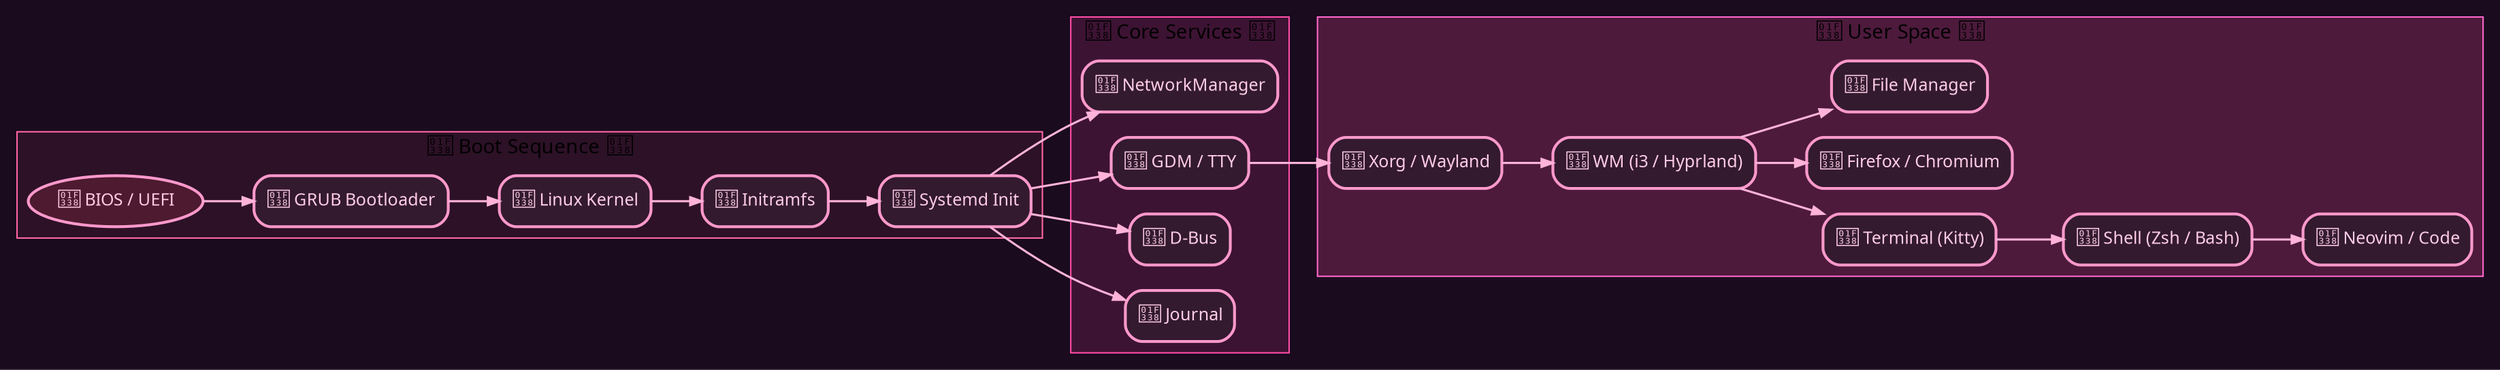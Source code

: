 
digraph arch_sakura {
    rankdir=LR;
    bgcolor="#1a0b1e";
    fontname="Fira Code";

    node [
        shape=rect,
        fontname="Fira Code",
        fontsize=12,
        style="filled,rounded",
        color="#ff99cc",
        fillcolor="#331a2f",
        fontcolor="#ffcce6",
        penwidth=2
    ];

    edge [
        color="#ffb3d9",
        penwidth=1.5,
        arrowsize=0.8
    ];

    subgraph cluster_boot {
        label="🌸 Boot Sequence 🌸";
        style=filled;
        fillcolor="#2d1127";
        color="#ff66a3";

        BIOS [label="🌸 BIOS / UEFI", shape=ellipse, fillcolor="#4d1a2f"];
        GRUB [label="🌸 GRUB Bootloader"];
        Kernel [label="🌸 Linux Kernel"];
        Initramfs [label="🌸 Initramfs"];
        Systemd [label="🌸 Systemd Init"];
    }

    subgraph cluster_core {
        label="🌸 Core Services 🌸";
        style=filled;
        fillcolor="#3d1333";
        color="#ff4da6";

        Network [label="🌸 NetworkManager"];
        Login [label="🌸 GDM / TTY"];
        DBus [label="🌸 D-Bus"];
        Journal [label="🌸 Journal"];
    }

    subgraph cluster_user {
        label="🌸 User Space 🌸";
        style=filled;
        fillcolor="#4d1a3c";
        color="#ff66cc";

        Xorg [label="🌸 Xorg / Wayland"];
        WM [label="🌸 WM (i3 / Hyprland)"];
        Terminal [label="🌸 Terminal (Kitty)"];
        Shell [label="🌸 Shell (Zsh / Bash)"];
        Editor [label="🌸 Neovim / Code"];
        Browser [label="🌸 Firefox / Chromium"];
        FileMgr [label="🌸 File Manager"];
    }

    BIOS -> GRUB -> Kernel -> Initramfs -> Systemd;

    Systemd -> Network;
    Systemd -> Login;
    Systemd -> DBus;
    Systemd -> Journal;

    Login -> Xorg -> WM;
    WM -> Terminal -> Shell -> Editor;
    WM -> FileMgr;
    WM -> Browser;
}
